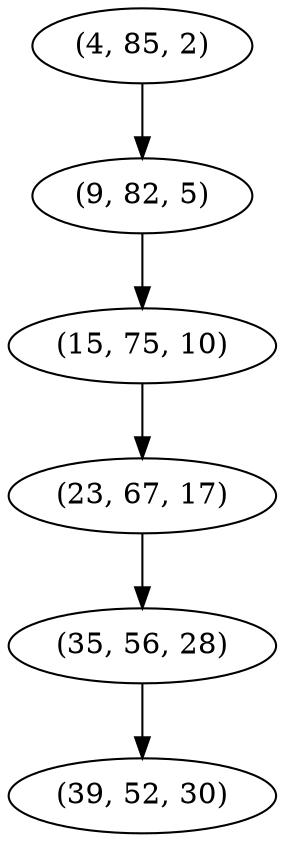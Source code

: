 digraph tree {
    "(4, 85, 2)";
    "(9, 82, 5)";
    "(15, 75, 10)";
    "(23, 67, 17)";
    "(35, 56, 28)";
    "(39, 52, 30)";
    "(4, 85, 2)" -> "(9, 82, 5)";
    "(9, 82, 5)" -> "(15, 75, 10)";
    "(15, 75, 10)" -> "(23, 67, 17)";
    "(23, 67, 17)" -> "(35, 56, 28)";
    "(35, 56, 28)" -> "(39, 52, 30)";
}
